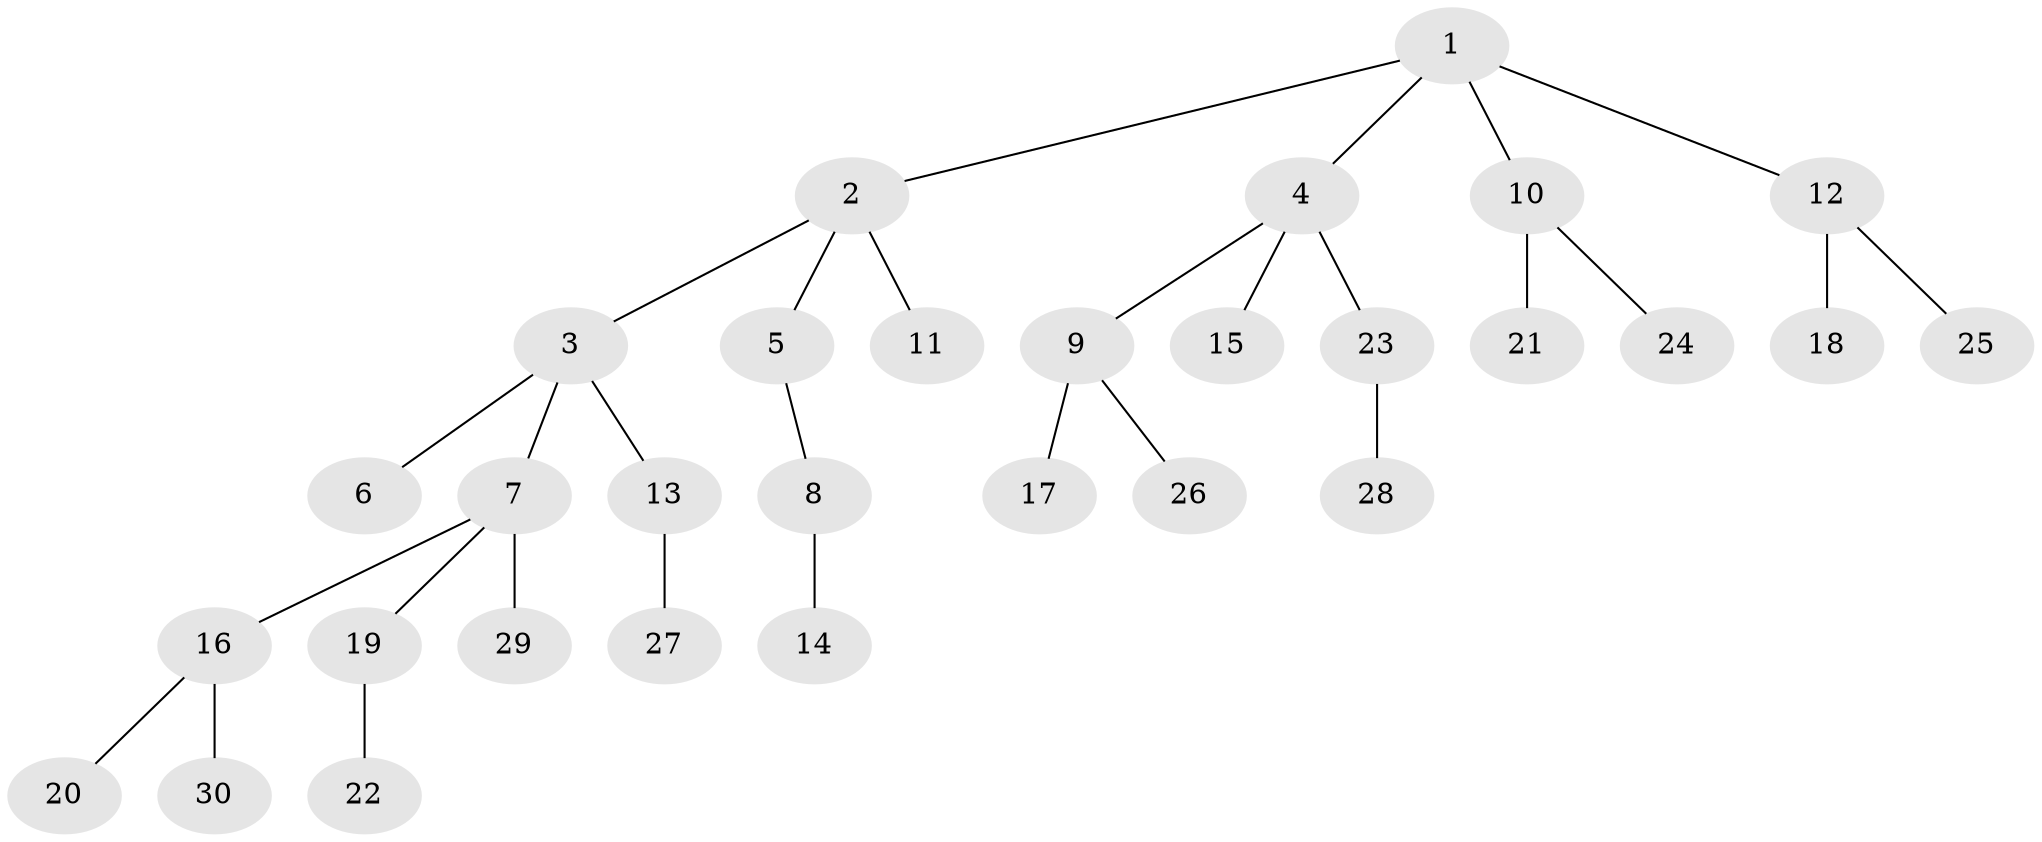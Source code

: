 // original degree distribution, {6: 0.04, 5: 0.013333333333333334, 7: 0.013333333333333334, 3: 0.08, 1: 0.5333333333333333, 2: 0.24, 4: 0.08}
// Generated by graph-tools (version 1.1) at 2025/52/03/04/25 22:52:04]
// undirected, 30 vertices, 29 edges
graph export_dot {
  node [color=gray90,style=filled];
  1;
  2;
  3;
  4;
  5;
  6;
  7;
  8;
  9;
  10;
  11;
  12;
  13;
  14;
  15;
  16;
  17;
  18;
  19;
  20;
  21;
  22;
  23;
  24;
  25;
  26;
  27;
  28;
  29;
  30;
  1 -- 2 [weight=1.0];
  1 -- 4 [weight=1.0];
  1 -- 10 [weight=1.0];
  1 -- 12 [weight=1.0];
  2 -- 3 [weight=1.0];
  2 -- 5 [weight=1.0];
  2 -- 11 [weight=1.0];
  3 -- 6 [weight=1.0];
  3 -- 7 [weight=1.0];
  3 -- 13 [weight=1.0];
  4 -- 9 [weight=1.0];
  4 -- 15 [weight=1.0];
  4 -- 23 [weight=1.0];
  5 -- 8 [weight=1.0];
  7 -- 16 [weight=1.0];
  7 -- 19 [weight=1.0];
  7 -- 29 [weight=1.0];
  8 -- 14 [weight=1.0];
  9 -- 17 [weight=1.0];
  9 -- 26 [weight=1.0];
  10 -- 21 [weight=1.0];
  10 -- 24 [weight=1.0];
  12 -- 18 [weight=1.0];
  12 -- 25 [weight=1.0];
  13 -- 27 [weight=2.0];
  16 -- 20 [weight=1.0];
  16 -- 30 [weight=1.0];
  19 -- 22 [weight=1.0];
  23 -- 28 [weight=1.0];
}
